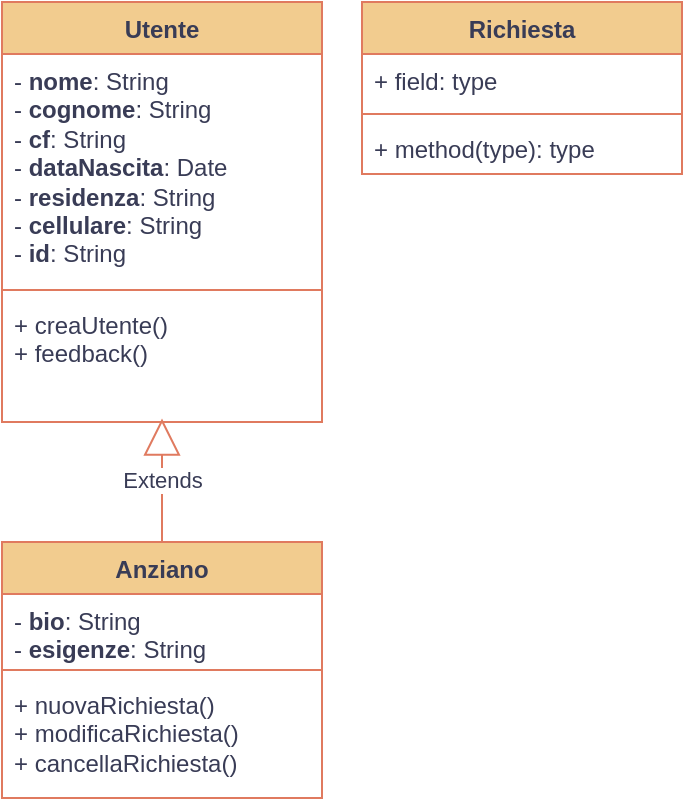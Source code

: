 <mxfile version="24.2.5" type="device">
  <diagram name="Pagina-1" id="B6kREMD9Ta0y7wJTG-ac">
    <mxGraphModel dx="474" dy="587" grid="1" gridSize="10" guides="1" tooltips="1" connect="1" arrows="1" fold="1" page="1" pageScale="1" pageWidth="827" pageHeight="1169" math="0" shadow="0">
      <root>
        <mxCell id="0" />
        <mxCell id="1" parent="0" />
        <mxCell id="GQTPTa_sVyRfk5nViACN-1" value="Utente" style="swimlane;fontStyle=1;align=center;verticalAlign=top;childLayout=stackLayout;horizontal=1;startSize=26;horizontalStack=0;resizeParent=1;resizeParentMax=0;resizeLast=0;collapsible=1;marginBottom=0;whiteSpace=wrap;html=1;labelBackgroundColor=none;fillColor=#F2CC8F;strokeColor=#E07A5F;fontColor=#393C56;" vertex="1" parent="1">
          <mxGeometry x="140" y="150" width="160" height="210" as="geometry" />
        </mxCell>
        <mxCell id="GQTPTa_sVyRfk5nViACN-2" value="- &lt;b&gt;nome&lt;/b&gt;: String&lt;div&gt;- &lt;b&gt;cognome&lt;/b&gt;: String&lt;/div&gt;&lt;div&gt;- &lt;b&gt;cf&lt;/b&gt;: String&lt;/div&gt;&lt;div&gt;- &lt;b&gt;dataNascita&lt;/b&gt;: Date&lt;/div&gt;&lt;div&gt;- &lt;b&gt;residenza&lt;/b&gt;: String&lt;/div&gt;&lt;div&gt;- &lt;b&gt;cellulare&lt;/b&gt;: String&lt;/div&gt;&lt;div&gt;- &lt;b&gt;id&lt;/b&gt;: String&lt;/div&gt;" style="text;strokeColor=none;fillColor=none;align=left;verticalAlign=top;spacingLeft=4;spacingRight=4;overflow=hidden;rotatable=0;points=[[0,0.5],[1,0.5]];portConstraint=eastwest;whiteSpace=wrap;html=1;labelBackgroundColor=none;fontColor=#393C56;" vertex="1" parent="GQTPTa_sVyRfk5nViACN-1">
          <mxGeometry y="26" width="160" height="114" as="geometry" />
        </mxCell>
        <mxCell id="GQTPTa_sVyRfk5nViACN-3" value="" style="line;strokeWidth=1;fillColor=none;align=left;verticalAlign=middle;spacingTop=-1;spacingLeft=3;spacingRight=3;rotatable=0;labelPosition=right;points=[];portConstraint=eastwest;strokeColor=#E07A5F;labelBackgroundColor=none;fontColor=#393C56;" vertex="1" parent="GQTPTa_sVyRfk5nViACN-1">
          <mxGeometry y="140" width="160" height="8" as="geometry" />
        </mxCell>
        <mxCell id="GQTPTa_sVyRfk5nViACN-4" value="&lt;div&gt;+ creaUtente()&lt;/div&gt;+ feedback()" style="text;strokeColor=none;fillColor=none;align=left;verticalAlign=top;spacingLeft=4;spacingRight=4;overflow=hidden;rotatable=0;points=[[0,0.5],[1,0.5]];portConstraint=eastwest;whiteSpace=wrap;html=1;labelBackgroundColor=none;fontColor=#393C56;" vertex="1" parent="GQTPTa_sVyRfk5nViACN-1">
          <mxGeometry y="148" width="160" height="62" as="geometry" />
        </mxCell>
        <mxCell id="GQTPTa_sVyRfk5nViACN-5" value="Richiesta" style="swimlane;fontStyle=1;align=center;verticalAlign=top;childLayout=stackLayout;horizontal=1;startSize=26;horizontalStack=0;resizeParent=1;resizeParentMax=0;resizeLast=0;collapsible=1;marginBottom=0;whiteSpace=wrap;html=1;strokeColor=#E07A5F;fontColor=#393C56;fillColor=#F2CC8F;" vertex="1" parent="1">
          <mxGeometry x="320" y="150" width="160" height="86" as="geometry" />
        </mxCell>
        <mxCell id="GQTPTa_sVyRfk5nViACN-6" value="+ field: type" style="text;strokeColor=none;fillColor=none;align=left;verticalAlign=top;spacingLeft=4;spacingRight=4;overflow=hidden;rotatable=0;points=[[0,0.5],[1,0.5]];portConstraint=eastwest;whiteSpace=wrap;html=1;fontColor=#393C56;" vertex="1" parent="GQTPTa_sVyRfk5nViACN-5">
          <mxGeometry y="26" width="160" height="26" as="geometry" />
        </mxCell>
        <mxCell id="GQTPTa_sVyRfk5nViACN-7" value="" style="line;strokeWidth=1;fillColor=none;align=left;verticalAlign=middle;spacingTop=-1;spacingLeft=3;spacingRight=3;rotatable=0;labelPosition=right;points=[];portConstraint=eastwest;strokeColor=inherit;fontColor=#393C56;" vertex="1" parent="GQTPTa_sVyRfk5nViACN-5">
          <mxGeometry y="52" width="160" height="8" as="geometry" />
        </mxCell>
        <mxCell id="GQTPTa_sVyRfk5nViACN-8" value="+ method(type): type" style="text;strokeColor=none;fillColor=none;align=left;verticalAlign=top;spacingLeft=4;spacingRight=4;overflow=hidden;rotatable=0;points=[[0,0.5],[1,0.5]];portConstraint=eastwest;whiteSpace=wrap;html=1;fontColor=#393C56;" vertex="1" parent="GQTPTa_sVyRfk5nViACN-5">
          <mxGeometry y="60" width="160" height="26" as="geometry" />
        </mxCell>
        <mxCell id="GQTPTa_sVyRfk5nViACN-13" value="Anziano&lt;div&gt;&lt;br&gt;&lt;/div&gt;" style="swimlane;fontStyle=1;align=center;verticalAlign=top;childLayout=stackLayout;horizontal=1;startSize=26;horizontalStack=0;resizeParent=1;resizeParentMax=0;resizeLast=0;collapsible=1;marginBottom=0;whiteSpace=wrap;html=1;strokeColor=#E07A5F;fontColor=#393C56;fillColor=#F2CC8F;" vertex="1" parent="1">
          <mxGeometry x="140" y="420" width="160" height="128" as="geometry" />
        </mxCell>
        <mxCell id="GQTPTa_sVyRfk5nViACN-14" value="- &lt;b&gt;bio&lt;/b&gt;: String&lt;div&gt;- &lt;b&gt;esigenze&lt;/b&gt;: String&lt;/div&gt;" style="text;strokeColor=none;fillColor=none;align=left;verticalAlign=top;spacingLeft=4;spacingRight=4;overflow=hidden;rotatable=0;points=[[0,0.5],[1,0.5]];portConstraint=eastwest;whiteSpace=wrap;html=1;fontColor=#393C56;" vertex="1" parent="GQTPTa_sVyRfk5nViACN-13">
          <mxGeometry y="26" width="160" height="34" as="geometry" />
        </mxCell>
        <mxCell id="GQTPTa_sVyRfk5nViACN-15" value="" style="line;strokeWidth=1;fillColor=none;align=left;verticalAlign=middle;spacingTop=-1;spacingLeft=3;spacingRight=3;rotatable=0;labelPosition=right;points=[];portConstraint=eastwest;strokeColor=inherit;fontColor=#393C56;" vertex="1" parent="GQTPTa_sVyRfk5nViACN-13">
          <mxGeometry y="60" width="160" height="8" as="geometry" />
        </mxCell>
        <mxCell id="GQTPTa_sVyRfk5nViACN-16" value="+ nuovaRichiesta()&lt;div&gt;+ modificaRichiesta()&lt;/div&gt;&lt;div&gt;+ cancellaRichiesta()&lt;/div&gt;&lt;div&gt;&lt;br&gt;&lt;/div&gt;" style="text;strokeColor=none;fillColor=none;align=left;verticalAlign=top;spacingLeft=4;spacingRight=4;overflow=hidden;rotatable=0;points=[[0,0.5],[1,0.5]];portConstraint=eastwest;whiteSpace=wrap;html=1;fontColor=#393C56;" vertex="1" parent="GQTPTa_sVyRfk5nViACN-13">
          <mxGeometry y="68" width="160" height="60" as="geometry" />
        </mxCell>
        <mxCell id="GQTPTa_sVyRfk5nViACN-18" value="Extends" style="endArrow=block;endSize=16;endFill=0;html=1;rounded=0;strokeColor=#E07A5F;fontColor=#393C56;fillColor=#F2CC8F;exitX=0.5;exitY=0;exitDx=0;exitDy=0;entryX=0.5;entryY=0.972;entryDx=0;entryDy=0;entryPerimeter=0;" edge="1" parent="1" source="GQTPTa_sVyRfk5nViACN-13" target="GQTPTa_sVyRfk5nViACN-4">
          <mxGeometry width="160" relative="1" as="geometry">
            <mxPoint x="240" y="420" as="sourcePoint" />
            <mxPoint x="260" y="420" as="targetPoint" />
          </mxGeometry>
        </mxCell>
      </root>
    </mxGraphModel>
  </diagram>
</mxfile>
